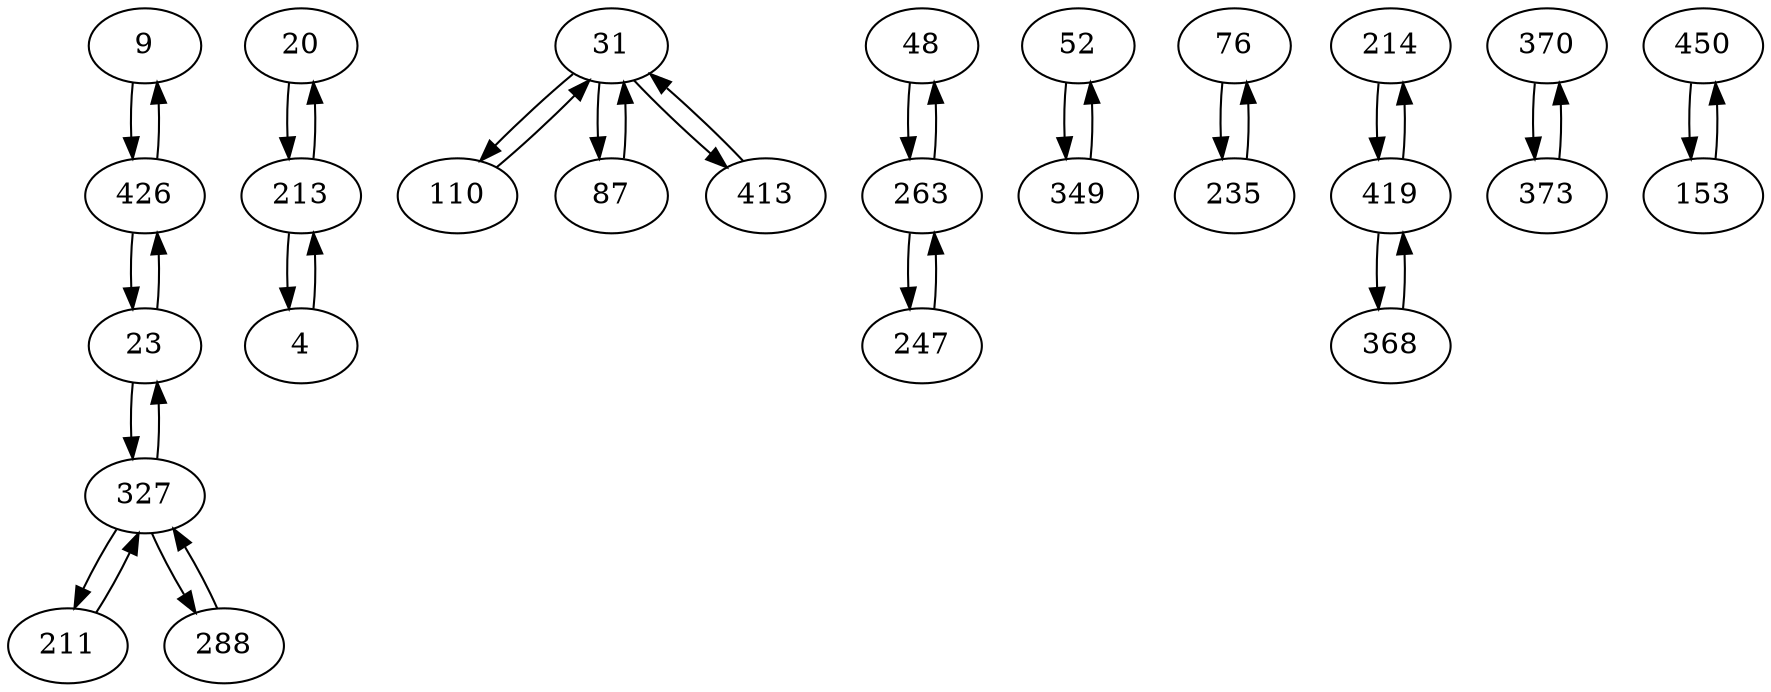digraph G {
9 -> 426;
20 -> 213;
23 -> 426;
23 -> 327;
31 -> 110;
48 -> 263;
52 -> 349;
76 -> 235;
87 -> 31;
110 -> 31;
211 -> 327;
213 -> 20;
213 -> 4;
214 -> 419;
235 -> 76;
263 -> 48;
263 -> 247;
288 -> 327;
327 -> 211;
349 -> 52;
368 -> 419;
370 -> 373;
413 -> 31;
426 -> 23;
450 -> 153;
4 -> 213;
31 -> 87;
31 -> 413;
153 -> 450;
247 -> 263;
327 -> 23;
327 -> 288;
373 -> 370;
419 -> 214;
419 -> 368;
426 -> 9;
}
